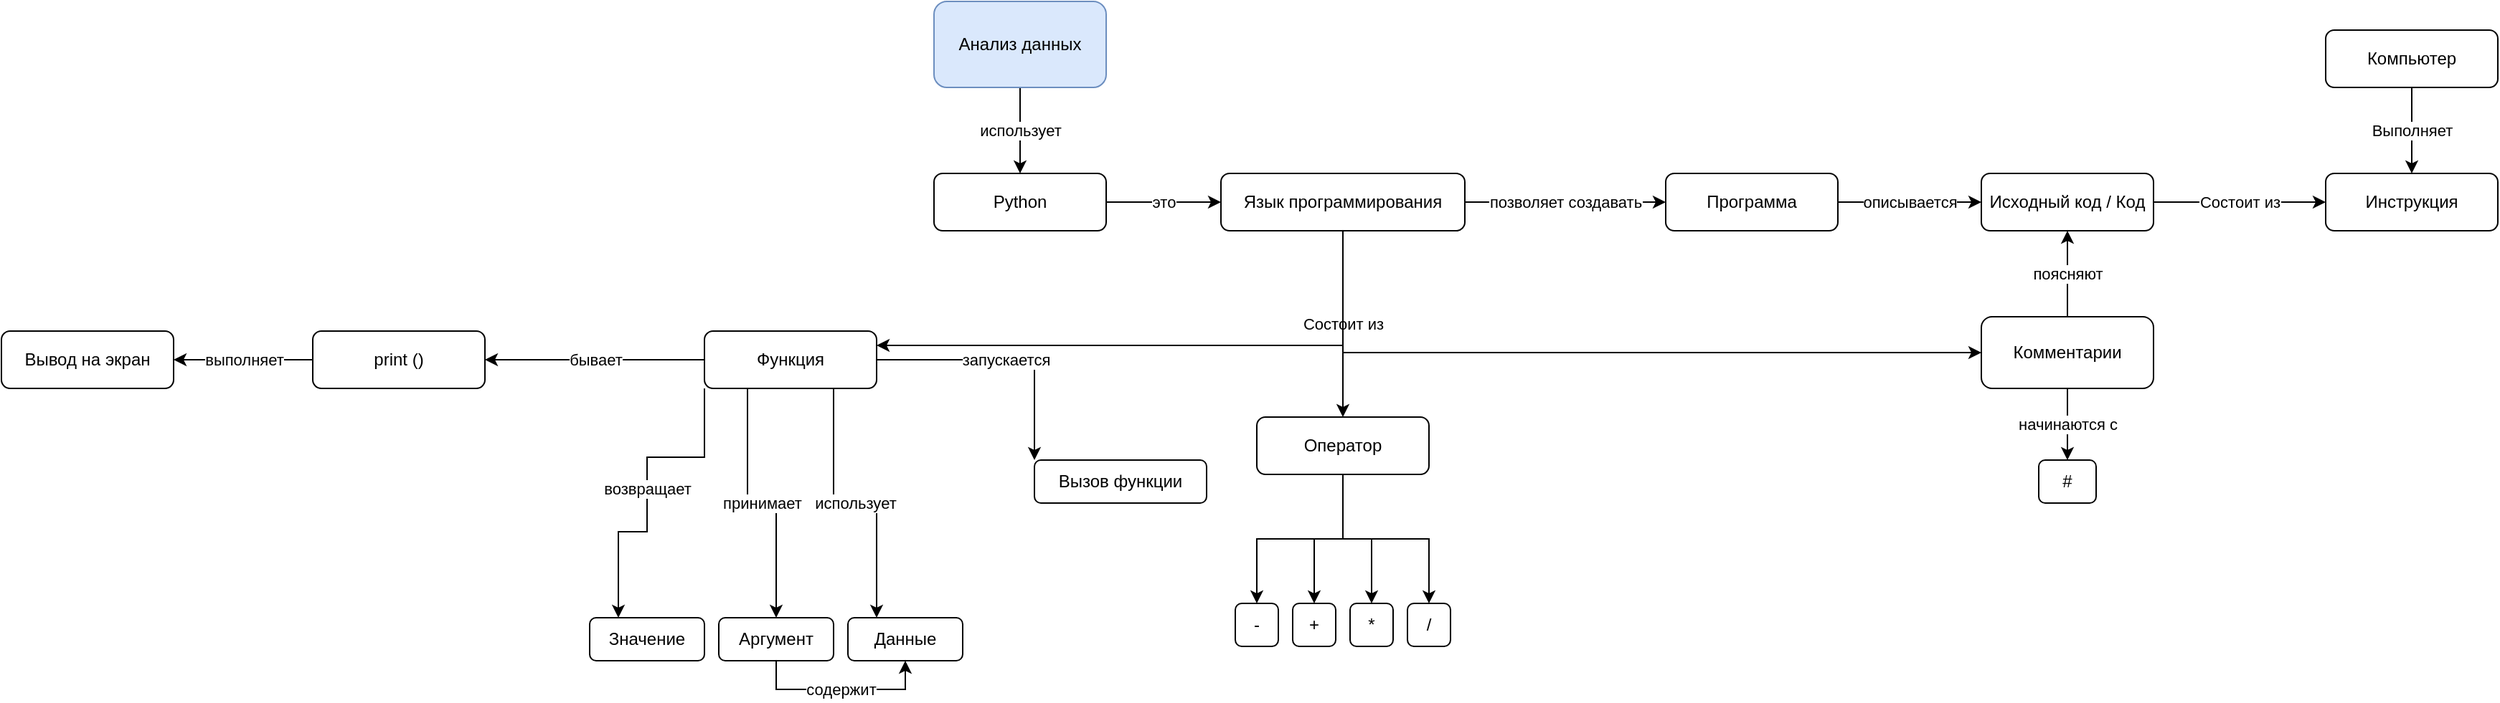 <mxfile version="14.4.2" type="github">
  <diagram id="_5wbRKOrT7ogM47W-ryi" name="Page-1">
    <mxGraphModel dx="1688" dy="1074" grid="1" gridSize="10" guides="1" tooltips="1" connect="1" arrows="1" fold="1" page="1" pageScale="1" pageWidth="827" pageHeight="1169" math="0" shadow="0">
      <root>
        <mxCell id="0" />
        <mxCell id="1" parent="0" />
        <mxCell id="CZT24MIUj3ShWiW9GI1c-13" value="использует" style="edgeStyle=orthogonalEdgeStyle;rounded=0;orthogonalLoop=1;jettySize=auto;html=1;exitX=0.5;exitY=1;exitDx=0;exitDy=0;entryX=0.5;entryY=0;entryDx=0;entryDy=0;" edge="1" parent="1" source="CZT24MIUj3ShWiW9GI1c-1" target="CZT24MIUj3ShWiW9GI1c-2">
          <mxGeometry relative="1" as="geometry" />
        </mxCell>
        <mxCell id="CZT24MIUj3ShWiW9GI1c-1" value="Анализ данных" style="rounded=1;whiteSpace=wrap;html=1;fillColor=#dae8fc;strokeColor=#6c8ebf;" vertex="1" parent="1">
          <mxGeometry x="-40" y="60" width="120" height="60" as="geometry" />
        </mxCell>
        <mxCell id="CZT24MIUj3ShWiW9GI1c-12" value="это" style="edgeStyle=orthogonalEdgeStyle;rounded=0;orthogonalLoop=1;jettySize=auto;html=1;exitX=1;exitY=0.5;exitDx=0;exitDy=0;" edge="1" parent="1" source="CZT24MIUj3ShWiW9GI1c-2" target="CZT24MIUj3ShWiW9GI1c-3">
          <mxGeometry relative="1" as="geometry" />
        </mxCell>
        <mxCell id="CZT24MIUj3ShWiW9GI1c-2" value="Python" style="rounded=1;whiteSpace=wrap;html=1;" vertex="1" parent="1">
          <mxGeometry x="-40" y="180" width="120" height="40" as="geometry" />
        </mxCell>
        <mxCell id="CZT24MIUj3ShWiW9GI1c-11" value="позволяет создавать" style="edgeStyle=orthogonalEdgeStyle;rounded=0;orthogonalLoop=1;jettySize=auto;html=1;exitX=1;exitY=0.5;exitDx=0;exitDy=0;entryX=0;entryY=0.5;entryDx=0;entryDy=0;" edge="1" parent="1" source="CZT24MIUj3ShWiW9GI1c-3" target="CZT24MIUj3ShWiW9GI1c-4">
          <mxGeometry relative="1" as="geometry" />
        </mxCell>
        <mxCell id="CZT24MIUj3ShWiW9GI1c-23" value="Состоит из" style="edgeStyle=orthogonalEdgeStyle;rounded=0;orthogonalLoop=1;jettySize=auto;html=1;exitX=0.5;exitY=1;exitDx=0;exitDy=0;entryX=0.5;entryY=0;entryDx=0;entryDy=0;" edge="1" parent="1" source="CZT24MIUj3ShWiW9GI1c-3" target="CZT24MIUj3ShWiW9GI1c-18">
          <mxGeometry relative="1" as="geometry" />
        </mxCell>
        <mxCell id="CZT24MIUj3ShWiW9GI1c-29" style="edgeStyle=orthogonalEdgeStyle;rounded=0;orthogonalLoop=1;jettySize=auto;html=1;exitX=0.5;exitY=1;exitDx=0;exitDy=0;entryX=0;entryY=0.5;entryDx=0;entryDy=0;" edge="1" parent="1" source="CZT24MIUj3ShWiW9GI1c-3" target="CZT24MIUj3ShWiW9GI1c-14">
          <mxGeometry relative="1" as="geometry" />
        </mxCell>
        <mxCell id="CZT24MIUj3ShWiW9GI1c-40" style="edgeStyle=orthogonalEdgeStyle;rounded=0;orthogonalLoop=1;jettySize=auto;html=1;exitX=0.5;exitY=1;exitDx=0;exitDy=0;entryX=1;entryY=0.25;entryDx=0;entryDy=0;" edge="1" parent="1" source="CZT24MIUj3ShWiW9GI1c-3" target="CZT24MIUj3ShWiW9GI1c-28">
          <mxGeometry relative="1" as="geometry" />
        </mxCell>
        <mxCell id="CZT24MIUj3ShWiW9GI1c-3" value="Язык программирования" style="rounded=1;whiteSpace=wrap;html=1;" vertex="1" parent="1">
          <mxGeometry x="160" y="180" width="170" height="40" as="geometry" />
        </mxCell>
        <mxCell id="CZT24MIUj3ShWiW9GI1c-10" value="описывается" style="edgeStyle=orthogonalEdgeStyle;rounded=0;orthogonalLoop=1;jettySize=auto;html=1;exitX=1;exitY=0.5;exitDx=0;exitDy=0;entryX=0;entryY=0.5;entryDx=0;entryDy=0;" edge="1" parent="1" source="CZT24MIUj3ShWiW9GI1c-4" target="CZT24MIUj3ShWiW9GI1c-5">
          <mxGeometry relative="1" as="geometry" />
        </mxCell>
        <mxCell id="CZT24MIUj3ShWiW9GI1c-4" value="Программа" style="rounded=1;whiteSpace=wrap;html=1;" vertex="1" parent="1">
          <mxGeometry x="470" y="180" width="120" height="40" as="geometry" />
        </mxCell>
        <mxCell id="CZT24MIUj3ShWiW9GI1c-9" value="Состоит из" style="edgeStyle=orthogonalEdgeStyle;rounded=0;orthogonalLoop=1;jettySize=auto;html=1;exitX=1;exitY=0.5;exitDx=0;exitDy=0;entryX=0;entryY=0.5;entryDx=0;entryDy=0;" edge="1" parent="1" source="CZT24MIUj3ShWiW9GI1c-5" target="CZT24MIUj3ShWiW9GI1c-6">
          <mxGeometry relative="1" as="geometry" />
        </mxCell>
        <mxCell id="CZT24MIUj3ShWiW9GI1c-5" value="Исходный код / Код" style="rounded=1;whiteSpace=wrap;html=1;" vertex="1" parent="1">
          <mxGeometry x="690" y="180" width="120" height="40" as="geometry" />
        </mxCell>
        <mxCell id="CZT24MIUj3ShWiW9GI1c-6" value="Инструкция" style="rounded=1;whiteSpace=wrap;html=1;" vertex="1" parent="1">
          <mxGeometry x="930" y="180" width="120" height="40" as="geometry" />
        </mxCell>
        <mxCell id="CZT24MIUj3ShWiW9GI1c-8" value="Выполняет" style="edgeStyle=orthogonalEdgeStyle;rounded=0;orthogonalLoop=1;jettySize=auto;html=1;exitX=0.5;exitY=1;exitDx=0;exitDy=0;entryX=0.5;entryY=0;entryDx=0;entryDy=0;" edge="1" parent="1" source="CZT24MIUj3ShWiW9GI1c-7" target="CZT24MIUj3ShWiW9GI1c-6">
          <mxGeometry relative="1" as="geometry" />
        </mxCell>
        <mxCell id="CZT24MIUj3ShWiW9GI1c-7" value="Компьютер" style="rounded=1;whiteSpace=wrap;html=1;" vertex="1" parent="1">
          <mxGeometry x="930" y="80" width="120" height="40" as="geometry" />
        </mxCell>
        <mxCell id="CZT24MIUj3ShWiW9GI1c-15" value="поясняют" style="edgeStyle=orthogonalEdgeStyle;rounded=0;orthogonalLoop=1;jettySize=auto;html=1;exitX=0.5;exitY=0;exitDx=0;exitDy=0;entryX=0.5;entryY=1;entryDx=0;entryDy=0;" edge="1" parent="1" source="CZT24MIUj3ShWiW9GI1c-14" target="CZT24MIUj3ShWiW9GI1c-5">
          <mxGeometry relative="1" as="geometry" />
        </mxCell>
        <mxCell id="CZT24MIUj3ShWiW9GI1c-17" value="начинаются с" style="edgeStyle=orthogonalEdgeStyle;rounded=0;orthogonalLoop=1;jettySize=auto;html=1;exitX=0.5;exitY=1;exitDx=0;exitDy=0;entryX=0.5;entryY=0;entryDx=0;entryDy=0;" edge="1" parent="1" source="CZT24MIUj3ShWiW9GI1c-14" target="CZT24MIUj3ShWiW9GI1c-16">
          <mxGeometry relative="1" as="geometry" />
        </mxCell>
        <mxCell id="CZT24MIUj3ShWiW9GI1c-14" value="Комментарии" style="rounded=1;whiteSpace=wrap;html=1;" vertex="1" parent="1">
          <mxGeometry x="690" y="280" width="120" height="50" as="geometry" />
        </mxCell>
        <mxCell id="CZT24MIUj3ShWiW9GI1c-16" value="#" style="rounded=1;whiteSpace=wrap;html=1;" vertex="1" parent="1">
          <mxGeometry x="730" y="380" width="40" height="30" as="geometry" />
        </mxCell>
        <mxCell id="CZT24MIUj3ShWiW9GI1c-24" style="edgeStyle=orthogonalEdgeStyle;rounded=0;orthogonalLoop=1;jettySize=auto;html=1;exitX=0.5;exitY=1;exitDx=0;exitDy=0;entryX=0.5;entryY=0;entryDx=0;entryDy=0;" edge="1" parent="1" source="CZT24MIUj3ShWiW9GI1c-18" target="CZT24MIUj3ShWiW9GI1c-19">
          <mxGeometry relative="1" as="geometry" />
        </mxCell>
        <mxCell id="CZT24MIUj3ShWiW9GI1c-25" style="edgeStyle=orthogonalEdgeStyle;rounded=0;orthogonalLoop=1;jettySize=auto;html=1;exitX=0.5;exitY=1;exitDx=0;exitDy=0;entryX=0.5;entryY=0;entryDx=0;entryDy=0;" edge="1" parent="1" source="CZT24MIUj3ShWiW9GI1c-18" target="CZT24MIUj3ShWiW9GI1c-20">
          <mxGeometry relative="1" as="geometry" />
        </mxCell>
        <mxCell id="CZT24MIUj3ShWiW9GI1c-26" style="edgeStyle=orthogonalEdgeStyle;rounded=0;orthogonalLoop=1;jettySize=auto;html=1;exitX=0.5;exitY=1;exitDx=0;exitDy=0;entryX=0.5;entryY=0;entryDx=0;entryDy=0;" edge="1" parent="1" source="CZT24MIUj3ShWiW9GI1c-18" target="CZT24MIUj3ShWiW9GI1c-21">
          <mxGeometry relative="1" as="geometry" />
        </mxCell>
        <mxCell id="CZT24MIUj3ShWiW9GI1c-27" style="edgeStyle=orthogonalEdgeStyle;rounded=0;orthogonalLoop=1;jettySize=auto;html=1;exitX=0.5;exitY=1;exitDx=0;exitDy=0;entryX=0.5;entryY=0;entryDx=0;entryDy=0;" edge="1" parent="1" source="CZT24MIUj3ShWiW9GI1c-18" target="CZT24MIUj3ShWiW9GI1c-22">
          <mxGeometry relative="1" as="geometry" />
        </mxCell>
        <mxCell id="CZT24MIUj3ShWiW9GI1c-18" value="Оператор" style="rounded=1;whiteSpace=wrap;html=1;" vertex="1" parent="1">
          <mxGeometry x="185" y="350" width="120" height="40" as="geometry" />
        </mxCell>
        <mxCell id="CZT24MIUj3ShWiW9GI1c-19" value="-" style="rounded=1;whiteSpace=wrap;html=1;" vertex="1" parent="1">
          <mxGeometry x="170" y="480" width="30" height="30" as="geometry" />
        </mxCell>
        <mxCell id="CZT24MIUj3ShWiW9GI1c-20" value="+" style="rounded=1;whiteSpace=wrap;html=1;" vertex="1" parent="1">
          <mxGeometry x="210" y="480" width="30" height="30" as="geometry" />
        </mxCell>
        <mxCell id="CZT24MIUj3ShWiW9GI1c-21" value="*" style="rounded=1;whiteSpace=wrap;html=1;" vertex="1" parent="1">
          <mxGeometry x="250" y="480" width="30" height="30" as="geometry" />
        </mxCell>
        <mxCell id="CZT24MIUj3ShWiW9GI1c-22" value="/" style="rounded=1;whiteSpace=wrap;html=1;" vertex="1" parent="1">
          <mxGeometry x="290" y="480" width="30" height="30" as="geometry" />
        </mxCell>
        <mxCell id="CZT24MIUj3ShWiW9GI1c-37" value="возвращает" style="edgeStyle=orthogonalEdgeStyle;rounded=0;orthogonalLoop=1;jettySize=auto;html=1;exitX=0;exitY=1;exitDx=0;exitDy=0;entryX=0.25;entryY=0;entryDx=0;entryDy=0;" edge="1" parent="1" source="CZT24MIUj3ShWiW9GI1c-28" target="CZT24MIUj3ShWiW9GI1c-33">
          <mxGeometry relative="1" as="geometry">
            <Array as="points">
              <mxPoint x="-200" y="378" />
              <mxPoint x="-240" y="378" />
              <mxPoint x="-240" y="430" />
            </Array>
          </mxGeometry>
        </mxCell>
        <mxCell id="CZT24MIUj3ShWiW9GI1c-39" value="использует" style="edgeStyle=orthogonalEdgeStyle;rounded=0;orthogonalLoop=1;jettySize=auto;html=1;exitX=0.75;exitY=1;exitDx=0;exitDy=0;entryX=0.25;entryY=0;entryDx=0;entryDy=0;" edge="1" parent="1" source="CZT24MIUj3ShWiW9GI1c-28" target="CZT24MIUj3ShWiW9GI1c-35">
          <mxGeometry relative="1" as="geometry" />
        </mxCell>
        <mxCell id="CZT24MIUj3ShWiW9GI1c-41" value="запускается" style="edgeStyle=orthogonalEdgeStyle;rounded=0;orthogonalLoop=1;jettySize=auto;html=1;exitX=1;exitY=0.5;exitDx=0;exitDy=0;entryX=0;entryY=0;entryDx=0;entryDy=0;" edge="1" parent="1" source="CZT24MIUj3ShWiW9GI1c-28" target="CZT24MIUj3ShWiW9GI1c-31">
          <mxGeometry relative="1" as="geometry" />
        </mxCell>
        <mxCell id="CZT24MIUj3ShWiW9GI1c-42" value="принимает" style="edgeStyle=orthogonalEdgeStyle;rounded=0;orthogonalLoop=1;jettySize=auto;html=1;exitX=0.25;exitY=1;exitDx=0;exitDy=0;entryX=0.5;entryY=0;entryDx=0;entryDy=0;" edge="1" parent="1" source="CZT24MIUj3ShWiW9GI1c-28" target="CZT24MIUj3ShWiW9GI1c-34">
          <mxGeometry relative="1" as="geometry" />
        </mxCell>
        <mxCell id="CZT24MIUj3ShWiW9GI1c-44" value="бывает" style="edgeStyle=orthogonalEdgeStyle;rounded=0;orthogonalLoop=1;jettySize=auto;html=1;exitX=0;exitY=0.5;exitDx=0;exitDy=0;entryX=1;entryY=0.5;entryDx=0;entryDy=0;" edge="1" parent="1" source="CZT24MIUj3ShWiW9GI1c-28" target="CZT24MIUj3ShWiW9GI1c-43">
          <mxGeometry relative="1" as="geometry" />
        </mxCell>
        <mxCell id="CZT24MIUj3ShWiW9GI1c-28" value="Функция" style="rounded=1;whiteSpace=wrap;html=1;" vertex="1" parent="1">
          <mxGeometry x="-200" y="290" width="120" height="40" as="geometry" />
        </mxCell>
        <mxCell id="CZT24MIUj3ShWiW9GI1c-31" value="Вызов функции" style="rounded=1;whiteSpace=wrap;html=1;" vertex="1" parent="1">
          <mxGeometry x="30" y="380" width="120" height="30" as="geometry" />
        </mxCell>
        <mxCell id="CZT24MIUj3ShWiW9GI1c-33" value="Значение" style="rounded=1;whiteSpace=wrap;html=1;" vertex="1" parent="1">
          <mxGeometry x="-280" y="490" width="80" height="30" as="geometry" />
        </mxCell>
        <mxCell id="CZT24MIUj3ShWiW9GI1c-47" value="содержит" style="edgeStyle=orthogonalEdgeStyle;rounded=0;orthogonalLoop=1;jettySize=auto;html=1;exitX=0.5;exitY=1;exitDx=0;exitDy=0;entryX=0.5;entryY=1;entryDx=0;entryDy=0;" edge="1" parent="1" source="CZT24MIUj3ShWiW9GI1c-34" target="CZT24MIUj3ShWiW9GI1c-35">
          <mxGeometry relative="1" as="geometry" />
        </mxCell>
        <mxCell id="CZT24MIUj3ShWiW9GI1c-34" value="Аргумент" style="rounded=1;whiteSpace=wrap;html=1;" vertex="1" parent="1">
          <mxGeometry x="-190" y="490" width="80" height="30" as="geometry" />
        </mxCell>
        <mxCell id="CZT24MIUj3ShWiW9GI1c-35" value="Данные" style="rounded=1;whiteSpace=wrap;html=1;" vertex="1" parent="1">
          <mxGeometry x="-100" y="490" width="80" height="30" as="geometry" />
        </mxCell>
        <mxCell id="CZT24MIUj3ShWiW9GI1c-46" value="выполняет" style="edgeStyle=orthogonalEdgeStyle;rounded=0;orthogonalLoop=1;jettySize=auto;html=1;exitX=0;exitY=0.5;exitDx=0;exitDy=0;" edge="1" parent="1" source="CZT24MIUj3ShWiW9GI1c-43" target="CZT24MIUj3ShWiW9GI1c-45">
          <mxGeometry relative="1" as="geometry" />
        </mxCell>
        <mxCell id="CZT24MIUj3ShWiW9GI1c-43" value="print ()" style="rounded=1;whiteSpace=wrap;html=1;" vertex="1" parent="1">
          <mxGeometry x="-473" y="290" width="120" height="40" as="geometry" />
        </mxCell>
        <mxCell id="CZT24MIUj3ShWiW9GI1c-45" value="Вывод на экран" style="rounded=1;whiteSpace=wrap;html=1;" vertex="1" parent="1">
          <mxGeometry x="-690" y="290" width="120" height="40" as="geometry" />
        </mxCell>
      </root>
    </mxGraphModel>
  </diagram>
</mxfile>
